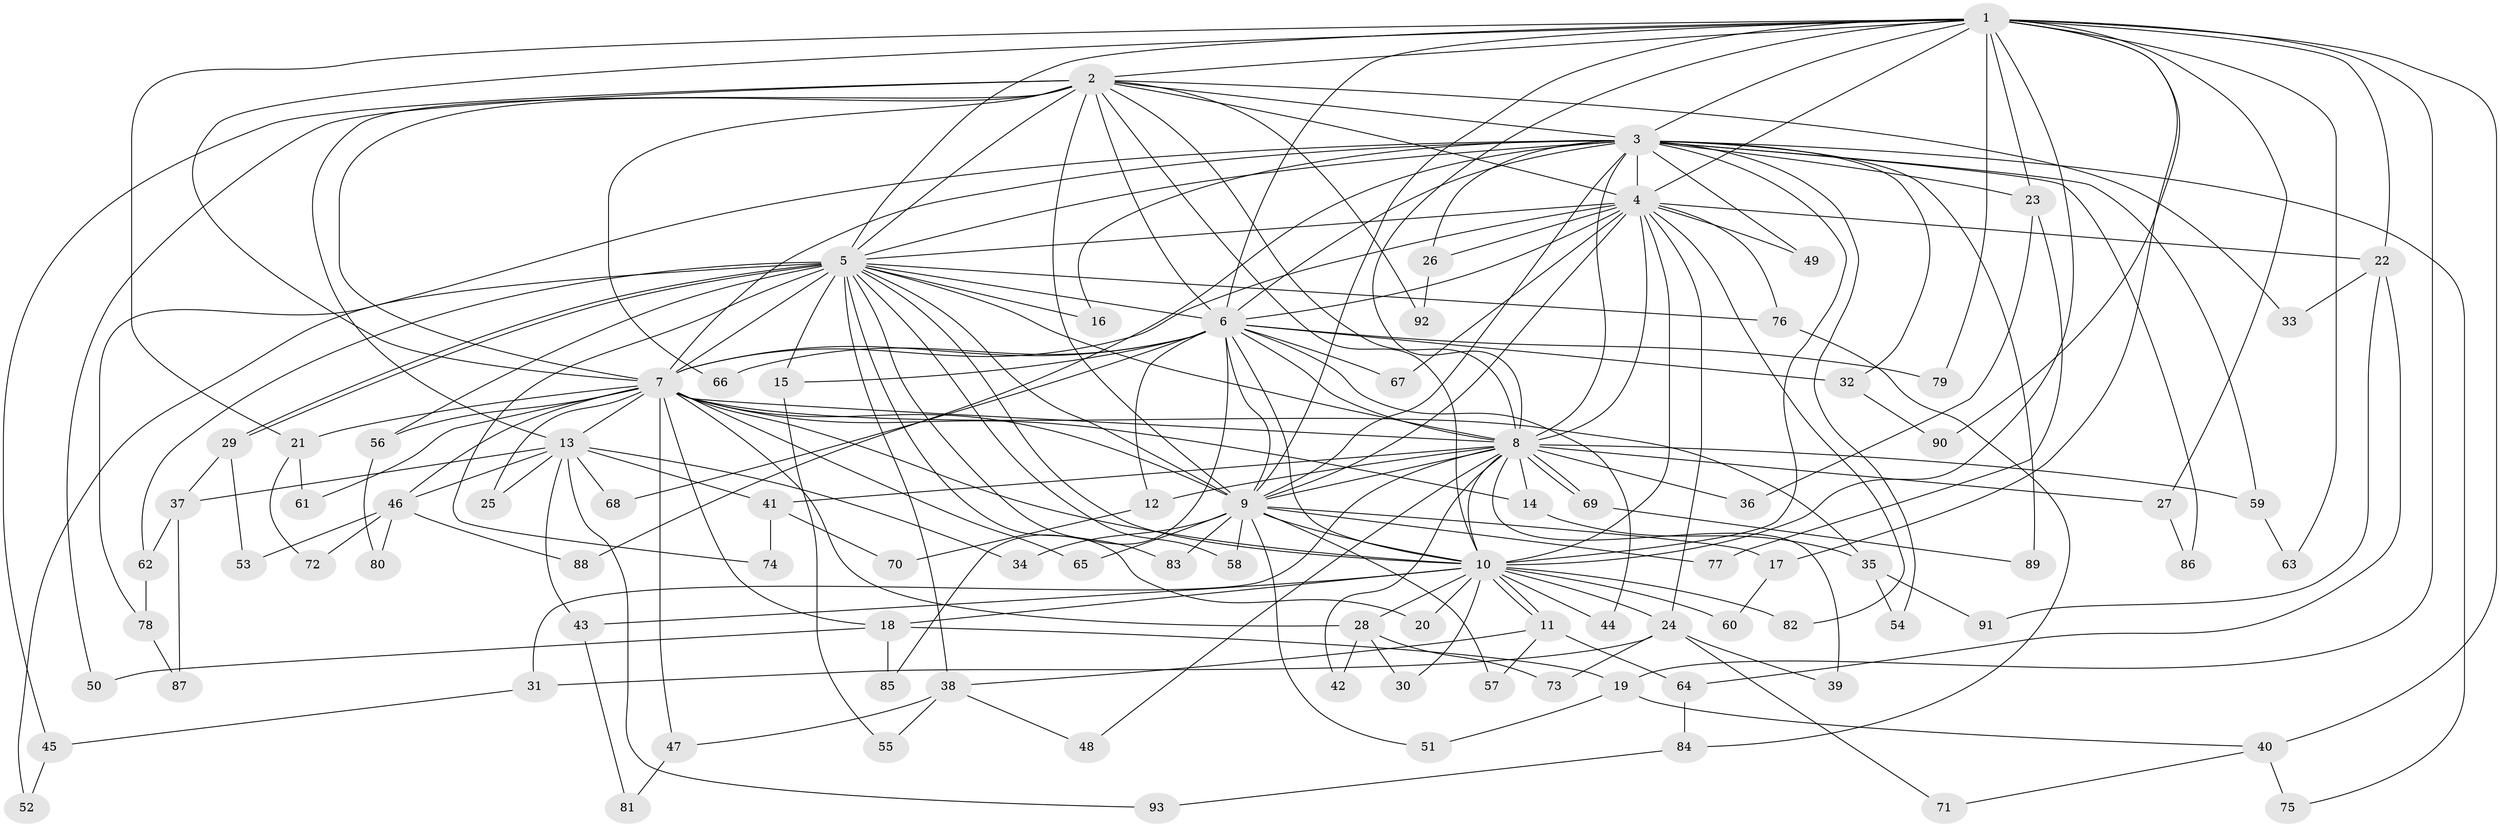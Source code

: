 // coarse degree distribution, {25: 0.015384615384615385, 21: 0.015384615384615385, 14: 0.015384615384615385, 19: 0.03076923076923077, 15: 0.03076923076923077, 23: 0.015384615384615385, 4: 0.12307692307692308, 3: 0.18461538461538463, 2: 0.46153846153846156, 5: 0.06153846153846154, 6: 0.03076923076923077, 1: 0.015384615384615385}
// Generated by graph-tools (version 1.1) at 2025/41/03/06/25 10:41:34]
// undirected, 93 vertices, 211 edges
graph export_dot {
graph [start="1"]
  node [color=gray90,style=filled];
  1;
  2;
  3;
  4;
  5;
  6;
  7;
  8;
  9;
  10;
  11;
  12;
  13;
  14;
  15;
  16;
  17;
  18;
  19;
  20;
  21;
  22;
  23;
  24;
  25;
  26;
  27;
  28;
  29;
  30;
  31;
  32;
  33;
  34;
  35;
  36;
  37;
  38;
  39;
  40;
  41;
  42;
  43;
  44;
  45;
  46;
  47;
  48;
  49;
  50;
  51;
  52;
  53;
  54;
  55;
  56;
  57;
  58;
  59;
  60;
  61;
  62;
  63;
  64;
  65;
  66;
  67;
  68;
  69;
  70;
  71;
  72;
  73;
  74;
  75;
  76;
  77;
  78;
  79;
  80;
  81;
  82;
  83;
  84;
  85;
  86;
  87;
  88;
  89;
  90;
  91;
  92;
  93;
  1 -- 2;
  1 -- 3;
  1 -- 4;
  1 -- 5;
  1 -- 6;
  1 -- 7;
  1 -- 8;
  1 -- 9;
  1 -- 10;
  1 -- 17;
  1 -- 19;
  1 -- 21;
  1 -- 22;
  1 -- 23;
  1 -- 27;
  1 -- 40;
  1 -- 63;
  1 -- 79;
  1 -- 90;
  2 -- 3;
  2 -- 4;
  2 -- 5;
  2 -- 6;
  2 -- 7;
  2 -- 8;
  2 -- 9;
  2 -- 10;
  2 -- 13;
  2 -- 33;
  2 -- 45;
  2 -- 50;
  2 -- 66;
  2 -- 92;
  3 -- 4;
  3 -- 5;
  3 -- 6;
  3 -- 7;
  3 -- 8;
  3 -- 9;
  3 -- 10;
  3 -- 16;
  3 -- 23;
  3 -- 26;
  3 -- 32;
  3 -- 49;
  3 -- 54;
  3 -- 59;
  3 -- 75;
  3 -- 78;
  3 -- 86;
  3 -- 88;
  3 -- 89;
  4 -- 5;
  4 -- 6;
  4 -- 7;
  4 -- 8;
  4 -- 9;
  4 -- 10;
  4 -- 22;
  4 -- 24;
  4 -- 26;
  4 -- 49;
  4 -- 67;
  4 -- 76;
  4 -- 82;
  5 -- 6;
  5 -- 7;
  5 -- 8;
  5 -- 9;
  5 -- 10;
  5 -- 15;
  5 -- 16;
  5 -- 20;
  5 -- 29;
  5 -- 29;
  5 -- 38;
  5 -- 52;
  5 -- 56;
  5 -- 58;
  5 -- 62;
  5 -- 74;
  5 -- 76;
  5 -- 83;
  6 -- 7;
  6 -- 8;
  6 -- 9;
  6 -- 10;
  6 -- 12;
  6 -- 15;
  6 -- 32;
  6 -- 44;
  6 -- 66;
  6 -- 67;
  6 -- 68;
  6 -- 79;
  6 -- 85;
  7 -- 8;
  7 -- 9;
  7 -- 10;
  7 -- 13;
  7 -- 14;
  7 -- 18;
  7 -- 21;
  7 -- 25;
  7 -- 28;
  7 -- 35;
  7 -- 46;
  7 -- 47;
  7 -- 56;
  7 -- 61;
  7 -- 65;
  8 -- 9;
  8 -- 10;
  8 -- 12;
  8 -- 14;
  8 -- 27;
  8 -- 31;
  8 -- 36;
  8 -- 39;
  8 -- 41;
  8 -- 42;
  8 -- 48;
  8 -- 59;
  8 -- 69;
  8 -- 69;
  9 -- 10;
  9 -- 17;
  9 -- 34;
  9 -- 51;
  9 -- 57;
  9 -- 58;
  9 -- 65;
  9 -- 77;
  9 -- 83;
  10 -- 11;
  10 -- 11;
  10 -- 18;
  10 -- 20;
  10 -- 24;
  10 -- 28;
  10 -- 30;
  10 -- 43;
  10 -- 44;
  10 -- 60;
  10 -- 82;
  11 -- 38;
  11 -- 57;
  11 -- 64;
  12 -- 70;
  13 -- 25;
  13 -- 34;
  13 -- 37;
  13 -- 41;
  13 -- 43;
  13 -- 46;
  13 -- 68;
  13 -- 93;
  14 -- 35;
  15 -- 55;
  17 -- 60;
  18 -- 19;
  18 -- 50;
  18 -- 85;
  19 -- 40;
  19 -- 51;
  21 -- 61;
  21 -- 72;
  22 -- 33;
  22 -- 64;
  22 -- 91;
  23 -- 36;
  23 -- 77;
  24 -- 31;
  24 -- 39;
  24 -- 71;
  24 -- 73;
  26 -- 92;
  27 -- 86;
  28 -- 30;
  28 -- 42;
  28 -- 73;
  29 -- 37;
  29 -- 53;
  31 -- 45;
  32 -- 90;
  35 -- 54;
  35 -- 91;
  37 -- 62;
  37 -- 87;
  38 -- 47;
  38 -- 48;
  38 -- 55;
  40 -- 71;
  40 -- 75;
  41 -- 70;
  41 -- 74;
  43 -- 81;
  45 -- 52;
  46 -- 53;
  46 -- 72;
  46 -- 80;
  46 -- 88;
  47 -- 81;
  56 -- 80;
  59 -- 63;
  62 -- 78;
  64 -- 84;
  69 -- 89;
  76 -- 84;
  78 -- 87;
  84 -- 93;
}
